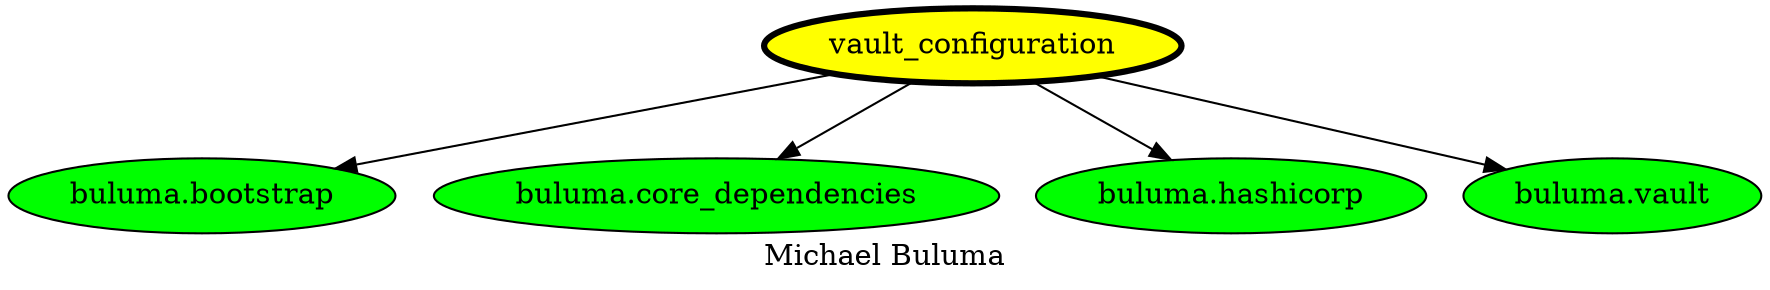 digraph PhiloDilemma {
  label = "Michael Buluma" ;
  overlap=false
  {
    "vault_configuration" [fillcolor=yellow style=filled penwidth=3]
    "buluma.bootstrap" [fillcolor=green style=filled]
    "buluma.core_dependencies" [fillcolor=green style=filled]
    "buluma.hashicorp" [fillcolor=green style=filled]
    "buluma.vault" [fillcolor=green style=filled]
  }
  "vault_configuration" -> "buluma.bootstrap"
  "vault_configuration" -> "buluma.core_dependencies"
  "vault_configuration" -> "buluma.hashicorp"
  "vault_configuration" -> "buluma.vault"
}
